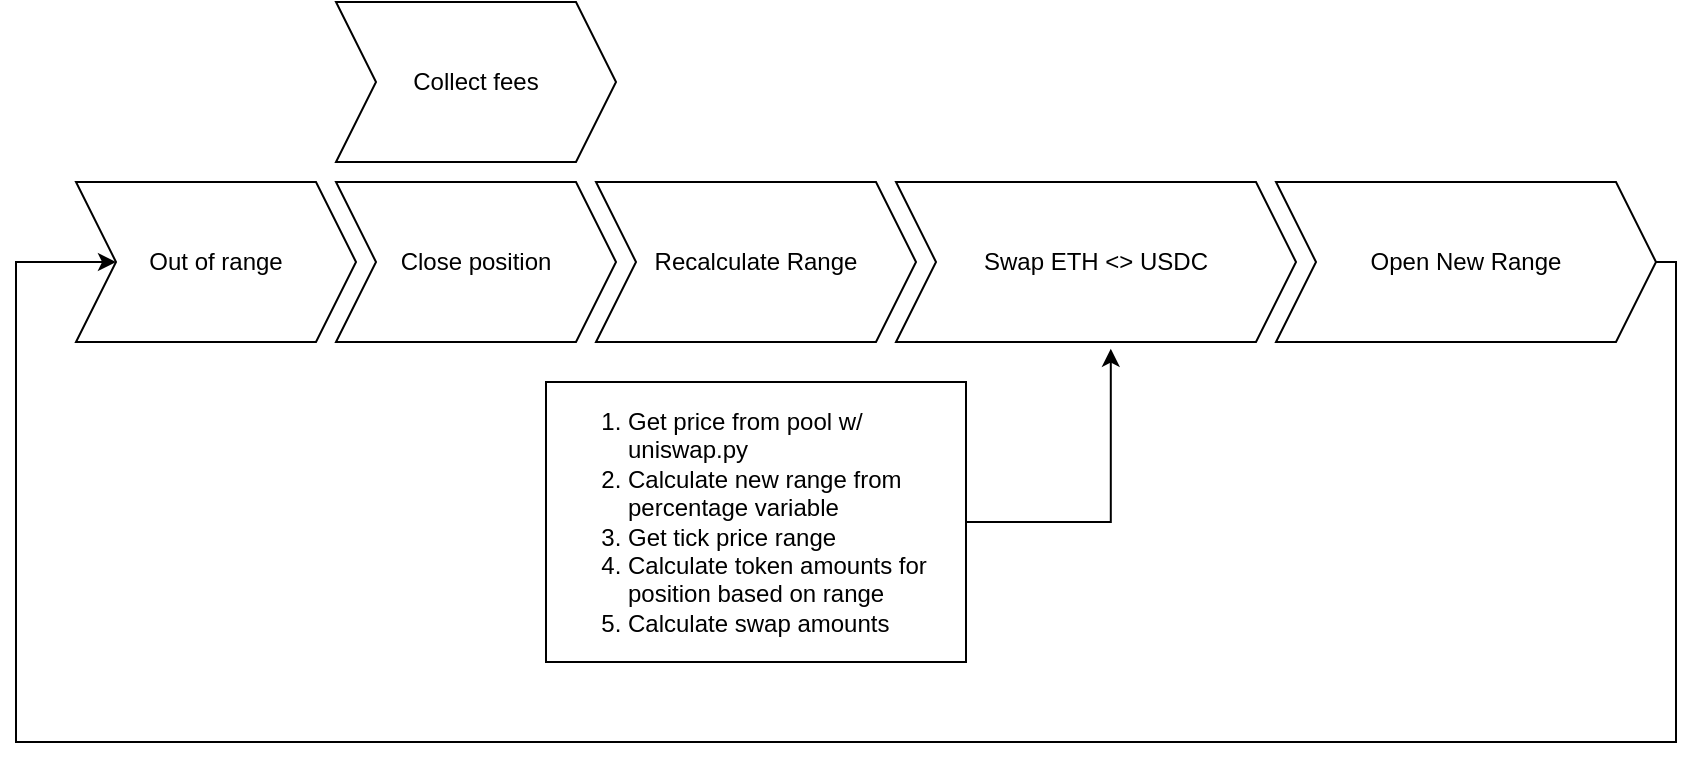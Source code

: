 <mxfile version="21.1.5" type="device">
  <diagram name="Page-1" id="8oQsPkbS1RpQq4mQJNS0">
    <mxGraphModel dx="1143" dy="731" grid="1" gridSize="10" guides="1" tooltips="1" connect="1" arrows="1" fold="1" page="1" pageScale="1" pageWidth="850" pageHeight="1100" math="0" shadow="0">
      <root>
        <mxCell id="0" />
        <mxCell id="1" parent="0" />
        <mxCell id="DP-tnUumiwo_Snd--f2V-2" value="Close position" style="shape=step;perimeter=stepPerimeter;whiteSpace=wrap;html=1;fixedSize=1;" vertex="1" parent="1">
          <mxGeometry x="200" y="270" width="140" height="80" as="geometry" />
        </mxCell>
        <mxCell id="DP-tnUumiwo_Snd--f2V-3" value="Recalculate Range" style="shape=step;perimeter=stepPerimeter;whiteSpace=wrap;html=1;fixedSize=1;" vertex="1" parent="1">
          <mxGeometry x="330" y="270" width="160" height="80" as="geometry" />
        </mxCell>
        <mxCell id="DP-tnUumiwo_Snd--f2V-4" value="Out of range" style="shape=step;perimeter=stepPerimeter;whiteSpace=wrap;html=1;fixedSize=1;" vertex="1" parent="1">
          <mxGeometry x="70" y="270" width="140" height="80" as="geometry" />
        </mxCell>
        <mxCell id="DP-tnUumiwo_Snd--f2V-5" value="Swap ETH &amp;lt;&amp;gt; USDC" style="shape=step;perimeter=stepPerimeter;whiteSpace=wrap;html=1;fixedSize=1;" vertex="1" parent="1">
          <mxGeometry x="480" y="270" width="200" height="80" as="geometry" />
        </mxCell>
        <mxCell id="DP-tnUumiwo_Snd--f2V-8" style="edgeStyle=orthogonalEdgeStyle;rounded=0;orthogonalLoop=1;jettySize=auto;html=1;entryX=0;entryY=0.5;entryDx=0;entryDy=0;exitX=1;exitY=0.5;exitDx=0;exitDy=0;" edge="1" parent="1" source="DP-tnUumiwo_Snd--f2V-6" target="DP-tnUumiwo_Snd--f2V-4">
          <mxGeometry relative="1" as="geometry">
            <Array as="points">
              <mxPoint x="870" y="310" />
              <mxPoint x="870" y="550" />
              <mxPoint x="40" y="550" />
              <mxPoint x="40" y="310" />
            </Array>
          </mxGeometry>
        </mxCell>
        <mxCell id="DP-tnUumiwo_Snd--f2V-6" value="Open New Range" style="shape=step;perimeter=stepPerimeter;whiteSpace=wrap;html=1;fixedSize=1;" vertex="1" parent="1">
          <mxGeometry x="670" y="270" width="190" height="80" as="geometry" />
        </mxCell>
        <mxCell id="DP-tnUumiwo_Snd--f2V-7" value="Collect fees" style="shape=step;perimeter=stepPerimeter;whiteSpace=wrap;html=1;fixedSize=1;" vertex="1" parent="1">
          <mxGeometry x="200" y="180" width="140" height="80" as="geometry" />
        </mxCell>
        <mxCell id="DP-tnUumiwo_Snd--f2V-14" style="edgeStyle=orthogonalEdgeStyle;rounded=0;orthogonalLoop=1;jettySize=auto;html=1;entryX=0.537;entryY=1.042;entryDx=0;entryDy=0;entryPerimeter=0;exitX=1;exitY=0.5;exitDx=0;exitDy=0;" edge="1" parent="1" source="DP-tnUumiwo_Snd--f2V-12" target="DP-tnUumiwo_Snd--f2V-5">
          <mxGeometry relative="1" as="geometry" />
        </mxCell>
        <mxCell id="DP-tnUumiwo_Snd--f2V-12" value="&lt;ol style=&quot;border-color: var(--border-color); text-align: left;&quot;&gt;&lt;li style=&quot;border-color: var(--border-color);&quot;&gt;Get price from pool w/ uniswap.py&lt;/li&gt;&lt;li style=&quot;border-color: var(--border-color);&quot;&gt;Calculate new range from percentage variable&lt;/li&gt;&lt;li&gt;&lt;span style=&quot;background-color: initial;&quot;&gt;Get tick price range&lt;/span&gt;&lt;br&gt;&lt;/li&gt;&lt;li style=&quot;border-color: var(--border-color);&quot;&gt;&lt;span style=&quot;border-color: var(--border-color); background-color: initial;&quot;&gt;Calculate token amounts for position based on range&lt;/span&gt;&lt;/li&gt;&lt;li style=&quot;border-color: var(--border-color);&quot;&gt;&lt;span style=&quot;border-color: var(--border-color); background-color: initial;&quot;&gt;Calculate swap amounts&lt;/span&gt;&lt;/li&gt;&lt;/ol&gt;" style="rounded=0;whiteSpace=wrap;html=1;" vertex="1" parent="1">
          <mxGeometry x="305" y="370" width="210" height="140" as="geometry" />
        </mxCell>
      </root>
    </mxGraphModel>
  </diagram>
</mxfile>

